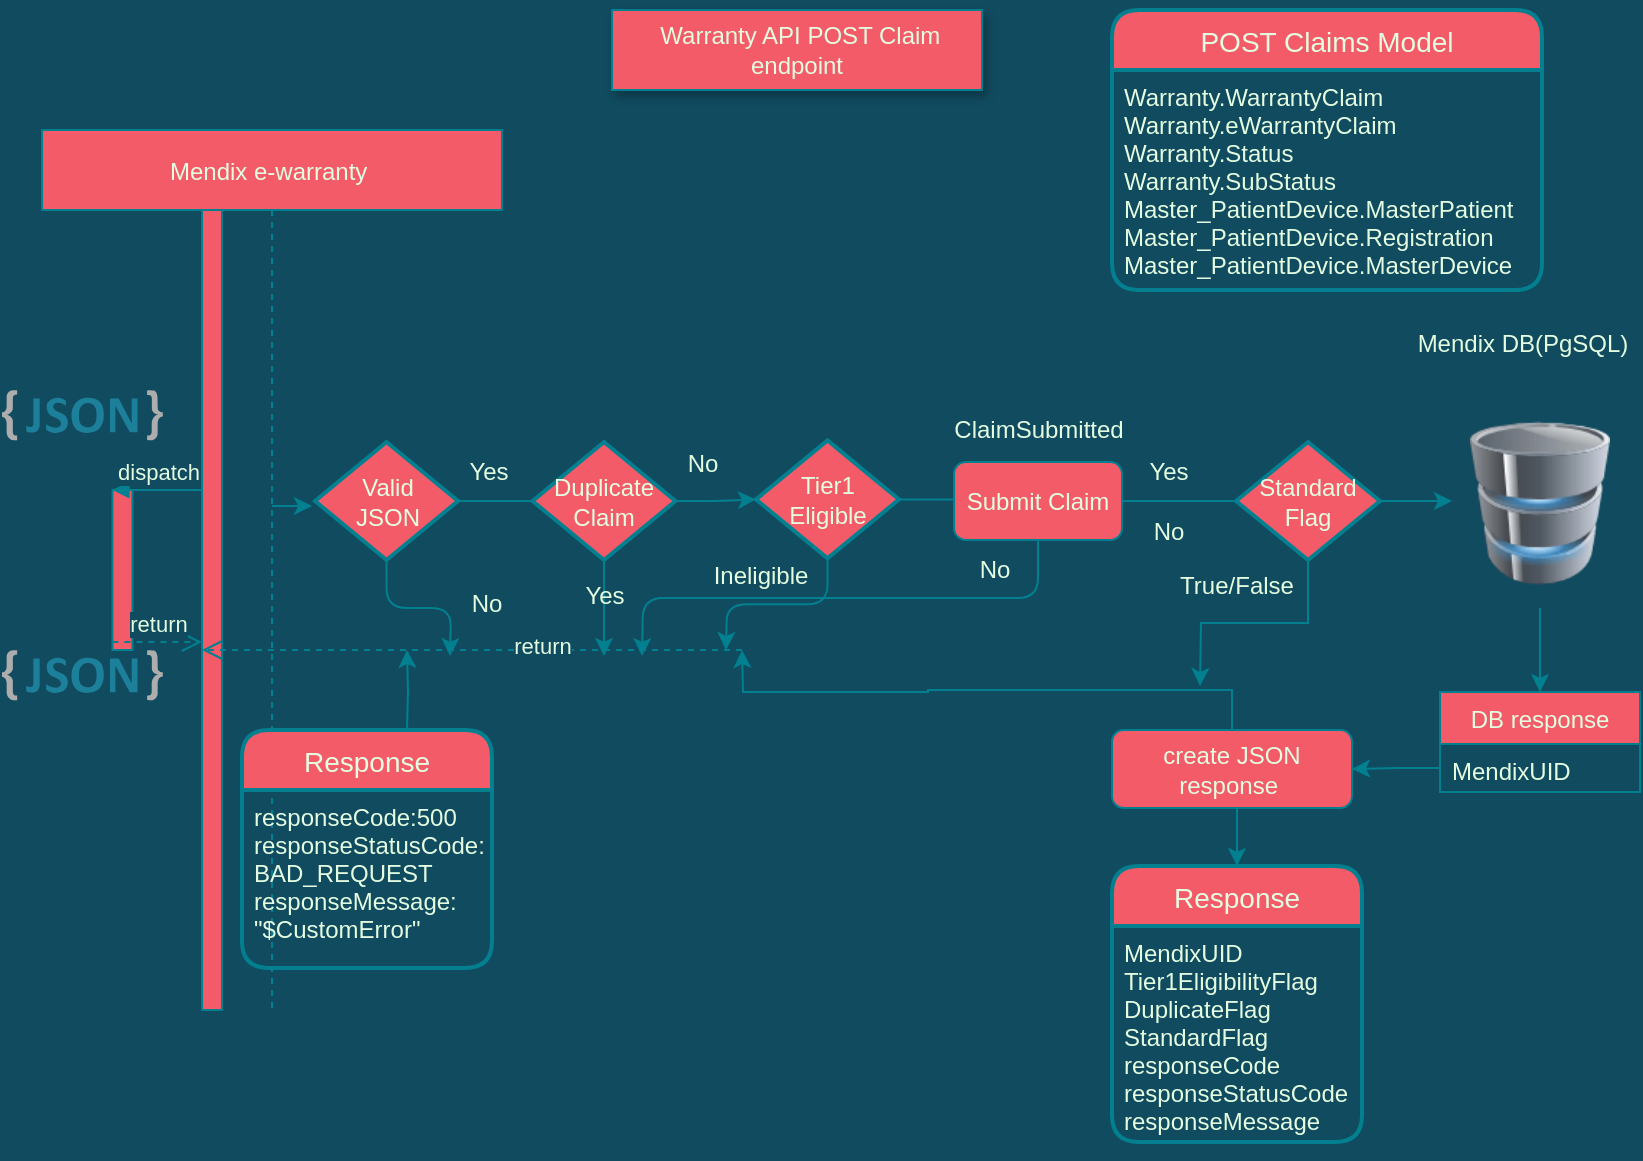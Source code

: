 <mxfile version="14.8.0" type="github">
  <diagram id="kgpKYQtTHZ0yAKxKKP6v" name="Page-1">
    <mxGraphModel dx="1038" dy="581" grid="1" gridSize="3" guides="1" tooltips="1" connect="1" arrows="1" fold="1" page="1" pageScale="1" pageWidth="850" pageHeight="1100" background="#114B5F" math="0" shadow="0">
      <root>
        <mxCell id="0" />
        <mxCell id="1" parent="0" />
        <mxCell id="S-PPVUhzRQh5IIJFHJLY-30" value="&amp;nbsp;Warranty API POST Claim endpoint" style="text;html=1;align=center;verticalAlign=middle;whiteSpace=wrap;rounded=0;shadow=1;fillColor=#F45B69;strokeColor=#028090;fontColor=#E4FDE1;" parent="1" vertex="1">
          <mxGeometry x="315" y="10" width="185" height="40" as="geometry" />
        </mxCell>
        <object label="Mendix e-warranty " id="3nuBFxr9cyL0pnOWT2aG-1">
          <mxCell style="shape=umlLifeline;perimeter=lifelinePerimeter;container=1;collapsible=0;recursiveResize=0;rounded=0;shadow=0;strokeWidth=1;fillColor=#F45B69;strokeColor=#028090;fontColor=#E4FDE1;" parent="1" vertex="1">
            <mxGeometry x="30" y="70" width="230" height="440" as="geometry" />
          </mxCell>
        </object>
        <mxCell id="3nuBFxr9cyL0pnOWT2aG-2" value="" style="points=[];perimeter=orthogonalPerimeter;rounded=0;shadow=0;strokeWidth=1;fillColor=#F45B69;strokeColor=#028090;fontColor=#E4FDE1;" parent="3nuBFxr9cyL0pnOWT2aG-1" vertex="1">
          <mxGeometry x="80" y="40" width="10" height="400" as="geometry" />
        </mxCell>
        <mxCell id="NuTsC-qYxs-nushXYF4Y-41" value="" style="endArrow=classic;html=1;fontColor=#E4FDE1;strokeColor=#028090;fillColor=#F45B69;labelBackgroundColor=#114B5F;" parent="3nuBFxr9cyL0pnOWT2aG-1" source="3nuBFxr9cyL0pnOWT2aG-1" edge="1">
          <mxGeometry width="50" height="50" relative="1" as="geometry">
            <mxPoint x="90" y="211" as="sourcePoint" />
            <mxPoint x="135" y="188" as="targetPoint" />
          </mxGeometry>
        </mxCell>
        <mxCell id="uPZaJIyxfJ7PoCBkE-e1-34" value="&lt;span style=&quot;color: rgba(0 , 0 , 0 , 0) ; font-family: monospace ; font-size: 0px&quot;&gt;g&lt;/span&gt;" style="text;html=1;align=center;verticalAlign=middle;resizable=0;points=[];autosize=1;fontColor=#E4FDE1;" parent="1" vertex="1">
          <mxGeometry x="440" y="250" width="20" height="20" as="geometry" />
        </mxCell>
        <mxCell id="NuTsC-qYxs-nushXYF4Y-32" style="edgeStyle=orthogonalEdgeStyle;curved=0;rounded=1;sketch=0;orthogonalLoop=1;jettySize=auto;html=1;exitX=0.5;exitY=1;exitDx=0;exitDy=0;entryX=0.5;entryY=0;entryDx=0;entryDy=0;fontColor=#E4FDE1;strokeColor=#028090;fillColor=#F45B69;labelBackgroundColor=#114B5F;" parent="1" source="8tkr-KhlQ4kUat4qIyOS-1" target="-wJCNphR5galvLtW1J4u-19" edge="1">
          <mxGeometry relative="1" as="geometry" />
        </mxCell>
        <mxCell id="8tkr-KhlQ4kUat4qIyOS-1" value="" style="image;html=1;image=img/lib/clip_art/computers/Database_128x128.png;fontFamily=Helvetica;fontSize=12;fontColor=#E4FDE1;align=center;strokeColor=#028090;fillColor=#F45B69;labelBackgroundColor=#114B5F;" parent="1" vertex="1">
          <mxGeometry x="744" y="204" width="70" height="105" as="geometry" />
        </mxCell>
        <mxCell id="U4aJJLkr5VwEqsjg9ysN-1" value="" style="html=1;points=[];perimeter=orthogonalPerimeter;fillColor=#F45B69;strokeColor=#028090;fontColor=#E4FDE1;" parent="1" vertex="1">
          <mxGeometry x="65.2" y="250" width="10" height="80" as="geometry" />
        </mxCell>
        <mxCell id="U4aJJLkr5VwEqsjg9ysN-2" value="dispatch" style="html=1;verticalAlign=bottom;endArrow=block;entryX=0;entryY=0;strokeColor=#028090;fontColor=#E4FDE1;labelBackgroundColor=#114B5F;" parent="1" target="U4aJJLkr5VwEqsjg9ysN-1" edge="1">
          <mxGeometry relative="1" as="geometry">
            <mxPoint x="110" y="250" as="sourcePoint" />
          </mxGeometry>
        </mxCell>
        <mxCell id="U4aJJLkr5VwEqsjg9ysN-3" value="return" style="html=1;verticalAlign=bottom;endArrow=open;dashed=1;endSize=8;exitX=0;exitY=0.95;strokeColor=#028090;fontColor=#E4FDE1;labelBackgroundColor=#114B5F;" parent="1" source="U4aJJLkr5VwEqsjg9ysN-1" edge="1">
          <mxGeometry relative="1" as="geometry">
            <mxPoint x="110" y="326" as="targetPoint" />
          </mxGeometry>
        </mxCell>
        <mxCell id="U4aJJLkr5VwEqsjg9ysN-4" value="" style="dashed=0;outlineConnect=0;html=1;align=center;labelPosition=center;verticalLabelPosition=bottom;verticalAlign=top;shape=mxgraph.weblogos.json_2;fillColor=#F45B69;strokeColor=#028090;fontColor=#E4FDE1;" parent="1" vertex="1">
          <mxGeometry x="10" y="200" width="80.4" height="25.2" as="geometry" />
        </mxCell>
        <mxCell id="U4aJJLkr5VwEqsjg9ysN-5" value="" style="dashed=0;outlineConnect=0;html=1;align=center;labelPosition=center;verticalLabelPosition=bottom;verticalAlign=top;shape=mxgraph.weblogos.json_2;fillColor=#F45B69;strokeColor=#028090;fontColor=#E4FDE1;" parent="1" vertex="1">
          <mxGeometry x="10" y="330" width="80.4" height="25.2" as="geometry" />
        </mxCell>
        <mxCell id="o4F7I5KbzvhBMEf7b5Hm-10" value="return" style="html=1;verticalAlign=bottom;endArrow=open;dashed=1;endSize=8;strokeColor=#028090;fontColor=#E4FDE1;labelBackgroundColor=#114B5F;" parent="1" edge="1">
          <mxGeometry x="-0.259" y="7" relative="1" as="geometry">
            <mxPoint x="380" y="330" as="sourcePoint" />
            <mxPoint x="110" y="330" as="targetPoint" />
            <mxPoint as="offset" />
          </mxGeometry>
        </mxCell>
        <mxCell id="o4F7I5KbzvhBMEf7b5Hm-25" value="Response" style="swimlane;childLayout=stackLayout;horizontal=1;startSize=30;horizontalStack=0;rounded=1;fontSize=14;fontStyle=0;strokeWidth=2;resizeParent=0;resizeLast=1;shadow=0;dashed=0;align=center;fillColor=#F45B69;strokeColor=#028090;fontColor=#E4FDE1;" parent="1" vertex="1">
          <mxGeometry x="565" y="438" width="125" height="138" as="geometry" />
        </mxCell>
        <mxCell id="o4F7I5KbzvhBMEf7b5Hm-26" value="MendixUID&#xa;Tier1EligibilityFlag&#xa;DuplicateFlag&#xa;StandardFlag&#xa;responseCode&#xa;responseStatusCode&#xa;responseMessage&#xa;" style="align=left;strokeColor=none;fillColor=none;spacingLeft=4;fontSize=12;verticalAlign=top;resizable=0;rotatable=0;part=1;fontColor=#E4FDE1;" parent="o4F7I5KbzvhBMEf7b5Hm-25" vertex="1">
          <mxGeometry y="30" width="125" height="108" as="geometry" />
        </mxCell>
        <mxCell id="18Ler7sBSwxNWshURoEd-3" style="edgeStyle=orthogonalEdgeStyle;rounded=0;orthogonalLoop=1;jettySize=auto;html=1;exitX=0.5;exitY=1;exitDx=0;exitDy=0;strokeColor=#028090;fontColor=#E4FDE1;labelBackgroundColor=#114B5F;" parent="o4F7I5KbzvhBMEf7b5Hm-25" source="o4F7I5KbzvhBMEf7b5Hm-26" target="o4F7I5KbzvhBMEf7b5Hm-26" edge="1">
          <mxGeometry relative="1" as="geometry" />
        </mxCell>
        <mxCell id="18Ler7sBSwxNWshURoEd-4" style="edgeStyle=orthogonalEdgeStyle;rounded=0;orthogonalLoop=1;jettySize=auto;html=1;exitX=0.5;exitY=1;exitDx=0;exitDy=0;strokeColor=#028090;fontColor=#E4FDE1;labelBackgroundColor=#114B5F;" parent="o4F7I5KbzvhBMEf7b5Hm-25" source="o4F7I5KbzvhBMEf7b5Hm-26" target="o4F7I5KbzvhBMEf7b5Hm-26" edge="1">
          <mxGeometry relative="1" as="geometry" />
        </mxCell>
        <mxCell id="18Ler7sBSwxNWshURoEd-5" style="edgeStyle=orthogonalEdgeStyle;rounded=0;orthogonalLoop=1;jettySize=auto;html=1;exitX=0.5;exitY=1;exitDx=0;exitDy=0;strokeColor=#028090;fontColor=#E4FDE1;labelBackgroundColor=#114B5F;" parent="o4F7I5KbzvhBMEf7b5Hm-25" source="o4F7I5KbzvhBMEf7b5Hm-26" target="o4F7I5KbzvhBMEf7b5Hm-26" edge="1">
          <mxGeometry relative="1" as="geometry" />
        </mxCell>
        <mxCell id="18Ler7sBSwxNWshURoEd-19" style="edgeStyle=orthogonalEdgeStyle;rounded=0;orthogonalLoop=1;jettySize=auto;html=1;exitX=0.5;exitY=1;exitDx=0;exitDy=0;strokeColor=#028090;fontColor=#E4FDE1;labelBackgroundColor=#114B5F;" parent="o4F7I5KbzvhBMEf7b5Hm-25" source="o4F7I5KbzvhBMEf7b5Hm-26" target="o4F7I5KbzvhBMEf7b5Hm-26" edge="1">
          <mxGeometry relative="1" as="geometry" />
        </mxCell>
        <mxCell id="18Ler7sBSwxNWshURoEd-20" style="edgeStyle=orthogonalEdgeStyle;rounded=0;orthogonalLoop=1;jettySize=auto;html=1;exitX=0.5;exitY=1;exitDx=0;exitDy=0;strokeColor=#028090;fontColor=#E4FDE1;labelBackgroundColor=#114B5F;" parent="o4F7I5KbzvhBMEf7b5Hm-25" source="o4F7I5KbzvhBMEf7b5Hm-26" target="o4F7I5KbzvhBMEf7b5Hm-26" edge="1">
          <mxGeometry relative="1" as="geometry" />
        </mxCell>
        <mxCell id="o4F7I5KbzvhBMEf7b5Hm-29" style="edgeStyle=orthogonalEdgeStyle;rounded=0;orthogonalLoop=1;jettySize=auto;html=1;exitX=0.5;exitY=1;exitDx=0;exitDy=0;entryX=0.5;entryY=0;entryDx=0;entryDy=0;strokeColor=#028090;fontColor=#E4FDE1;labelBackgroundColor=#114B5F;" parent="1" source="o4F7I5KbzvhBMEf7b5Hm-28" target="o4F7I5KbzvhBMEf7b5Hm-25" edge="1">
          <mxGeometry relative="1" as="geometry" />
        </mxCell>
        <mxCell id="4Nz6qEvkmZNa70ng-Zwl-9" style="edgeStyle=orthogonalEdgeStyle;rounded=0;orthogonalLoop=1;jettySize=auto;html=1;exitX=0.5;exitY=0;exitDx=0;exitDy=0;strokeColor=#028090;fontColor=#E4FDE1;labelBackgroundColor=#114B5F;" parent="1" source="o4F7I5KbzvhBMEf7b5Hm-28" edge="1">
          <mxGeometry relative="1" as="geometry">
            <mxPoint x="380" y="330" as="targetPoint" />
          </mxGeometry>
        </mxCell>
        <mxCell id="o4F7I5KbzvhBMEf7b5Hm-28" value="create JSON response&amp;nbsp;" style="rounded=1;whiteSpace=wrap;html=1;fillColor=#F45B69;strokeColor=#028090;fontColor=#E4FDE1;" parent="1" vertex="1">
          <mxGeometry x="565" y="370" width="120" height="39" as="geometry" />
        </mxCell>
        <mxCell id="18Ler7sBSwxNWshURoEd-6" value="POST Claims Model" style="swimlane;childLayout=stackLayout;horizontal=1;startSize=30;horizontalStack=0;rounded=1;fontSize=14;fontStyle=0;strokeWidth=2;resizeParent=0;resizeLast=1;shadow=0;dashed=0;align=center;fillColor=#F45B69;strokeColor=#028090;fontColor=#E4FDE1;" parent="1" vertex="1">
          <mxGeometry x="565" y="10" width="215" height="140" as="geometry">
            <mxRectangle x="565" y="10" width="160" height="30" as="alternateBounds" />
          </mxGeometry>
        </mxCell>
        <mxCell id="18Ler7sBSwxNWshURoEd-7" value="Warranty.WarrantyClaim&#xa;Warranty.eWarrantyClaim&#xa;Warranty.Status&#xa;Warranty.SubStatus&#xa;Master_PatientDevice.MasterPatient&#xa;Master_PatientDevice.Registration&#xa;Master_PatientDevice.MasterDevice" style="align=left;strokeColor=none;fillColor=none;spacingLeft=4;fontSize=12;verticalAlign=top;resizable=0;rotatable=0;part=1;fontColor=#E4FDE1;" parent="18Ler7sBSwxNWshURoEd-6" vertex="1">
          <mxGeometry y="30" width="215" height="110" as="geometry" />
        </mxCell>
        <mxCell id="18Ler7sBSwxNWshURoEd-8" style="edgeStyle=orthogonalEdgeStyle;rounded=0;orthogonalLoop=1;jettySize=auto;html=1;exitX=0.5;exitY=1;exitDx=0;exitDy=0;strokeColor=#028090;fontColor=#E4FDE1;labelBackgroundColor=#114B5F;" parent="18Ler7sBSwxNWshURoEd-6" source="18Ler7sBSwxNWshURoEd-7" target="18Ler7sBSwxNWshURoEd-7" edge="1">
          <mxGeometry relative="1" as="geometry" />
        </mxCell>
        <mxCell id="18Ler7sBSwxNWshURoEd-9" style="edgeStyle=orthogonalEdgeStyle;rounded=0;orthogonalLoop=1;jettySize=auto;html=1;exitX=0.5;exitY=1;exitDx=0;exitDy=0;strokeColor=#028090;fontColor=#E4FDE1;labelBackgroundColor=#114B5F;" parent="18Ler7sBSwxNWshURoEd-6" source="18Ler7sBSwxNWshURoEd-7" target="18Ler7sBSwxNWshURoEd-7" edge="1">
          <mxGeometry relative="1" as="geometry" />
        </mxCell>
        <mxCell id="18Ler7sBSwxNWshURoEd-10" style="edgeStyle=orthogonalEdgeStyle;rounded=0;orthogonalLoop=1;jettySize=auto;html=1;exitX=0.5;exitY=1;exitDx=0;exitDy=0;strokeColor=#028090;fontColor=#E4FDE1;labelBackgroundColor=#114B5F;" parent="18Ler7sBSwxNWshURoEd-6" source="18Ler7sBSwxNWshURoEd-7" target="18Ler7sBSwxNWshURoEd-7" edge="1">
          <mxGeometry relative="1" as="geometry" />
        </mxCell>
        <mxCell id="-wJCNphR5galvLtW1J4u-19" value="DB response" style="swimlane;fontStyle=0;childLayout=stackLayout;horizontal=1;startSize=26;horizontalStack=0;resizeParent=1;resizeParentMax=0;resizeLast=0;collapsible=1;marginBottom=0;fillColor=#F45B69;strokeColor=#028090;fontColor=#E4FDE1;" parent="1" vertex="1">
          <mxGeometry x="729" y="351" width="100" height="50" as="geometry" />
        </mxCell>
        <mxCell id="-wJCNphR5galvLtW1J4u-21" value="MendixUID" style="text;strokeColor=none;fillColor=none;align=left;verticalAlign=top;spacingLeft=4;spacingRight=4;overflow=hidden;rotatable=0;points=[[0,0.5],[1,0.5]];portConstraint=eastwest;fontColor=#E4FDE1;" parent="-wJCNphR5galvLtW1J4u-19" vertex="1">
          <mxGeometry y="26" width="100" height="24" as="geometry" />
        </mxCell>
        <mxCell id="4Nz6qEvkmZNa70ng-Zwl-10" style="edgeStyle=orthogonalEdgeStyle;rounded=0;orthogonalLoop=1;jettySize=auto;html=1;exitX=0;exitY=0.5;exitDx=0;exitDy=0;entryX=1;entryY=0.5;entryDx=0;entryDy=0;strokeColor=#028090;fontColor=#E4FDE1;labelBackgroundColor=#114B5F;" parent="1" source="-wJCNphR5galvLtW1J4u-21" target="o4F7I5KbzvhBMEf7b5Hm-28" edge="1">
          <mxGeometry relative="1" as="geometry" />
        </mxCell>
        <mxCell id="NuTsC-qYxs-nushXYF4Y-8" style="edgeStyle=orthogonalEdgeStyle;rounded=0;orthogonalLoop=1;jettySize=auto;html=1;strokeColor=#028090;fontColor=#E4FDE1;labelBackgroundColor=#114B5F;" parent="1" edge="1">
          <mxGeometry relative="1" as="geometry">
            <mxPoint x="212.5" y="330" as="targetPoint" />
            <mxPoint x="212.5" y="370" as="sourcePoint" />
          </mxGeometry>
        </mxCell>
        <mxCell id="NuTsC-qYxs-nushXYF4Y-11" value="Response" style="swimlane;childLayout=stackLayout;horizontal=1;startSize=30;horizontalStack=0;rounded=1;fontSize=14;fontStyle=0;strokeWidth=2;resizeParent=0;resizeLast=1;shadow=0;dashed=0;align=center;fillColor=#F45B69;strokeColor=#028090;fontColor=#E4FDE1;" parent="1" vertex="1">
          <mxGeometry x="130" y="370" width="125" height="119" as="geometry" />
        </mxCell>
        <mxCell id="NuTsC-qYxs-nushXYF4Y-12" value="responseCode:500&#xa;responseStatusCode:&#xa;BAD_REQUEST&#xa;responseMessage:&#xa;&quot;$CustomError&quot;" style="align=left;strokeColor=none;fillColor=none;spacingLeft=4;fontSize=12;verticalAlign=top;resizable=0;rotatable=0;part=1;fontColor=#E4FDE1;" parent="NuTsC-qYxs-nushXYF4Y-11" vertex="1">
          <mxGeometry y="30" width="125" height="89" as="geometry" />
        </mxCell>
        <mxCell id="NuTsC-qYxs-nushXYF4Y-13" style="edgeStyle=orthogonalEdgeStyle;rounded=0;orthogonalLoop=1;jettySize=auto;html=1;exitX=0.5;exitY=1;exitDx=0;exitDy=0;strokeColor=#028090;fontColor=#E4FDE1;labelBackgroundColor=#114B5F;" parent="NuTsC-qYxs-nushXYF4Y-11" source="NuTsC-qYxs-nushXYF4Y-12" target="NuTsC-qYxs-nushXYF4Y-12" edge="1">
          <mxGeometry relative="1" as="geometry" />
        </mxCell>
        <mxCell id="NuTsC-qYxs-nushXYF4Y-14" style="edgeStyle=orthogonalEdgeStyle;rounded=0;orthogonalLoop=1;jettySize=auto;html=1;exitX=0.5;exitY=1;exitDx=0;exitDy=0;strokeColor=#028090;fontColor=#E4FDE1;labelBackgroundColor=#114B5F;" parent="NuTsC-qYxs-nushXYF4Y-11" source="NuTsC-qYxs-nushXYF4Y-12" target="NuTsC-qYxs-nushXYF4Y-12" edge="1">
          <mxGeometry relative="1" as="geometry" />
        </mxCell>
        <mxCell id="NuTsC-qYxs-nushXYF4Y-15" style="edgeStyle=orthogonalEdgeStyle;rounded=0;orthogonalLoop=1;jettySize=auto;html=1;exitX=0.5;exitY=1;exitDx=0;exitDy=0;strokeColor=#028090;fontColor=#E4FDE1;labelBackgroundColor=#114B5F;" parent="NuTsC-qYxs-nushXYF4Y-11" source="NuTsC-qYxs-nushXYF4Y-12" target="NuTsC-qYxs-nushXYF4Y-12" edge="1">
          <mxGeometry relative="1" as="geometry" />
        </mxCell>
        <mxCell id="NuTsC-qYxs-nushXYF4Y-16" style="edgeStyle=orthogonalEdgeStyle;rounded=0;orthogonalLoop=1;jettySize=auto;html=1;exitX=0.5;exitY=1;exitDx=0;exitDy=0;strokeColor=#028090;fontColor=#E4FDE1;labelBackgroundColor=#114B5F;" parent="NuTsC-qYxs-nushXYF4Y-11" source="NuTsC-qYxs-nushXYF4Y-12" target="NuTsC-qYxs-nushXYF4Y-12" edge="1">
          <mxGeometry relative="1" as="geometry" />
        </mxCell>
        <mxCell id="NuTsC-qYxs-nushXYF4Y-17" style="edgeStyle=orthogonalEdgeStyle;rounded=0;orthogonalLoop=1;jettySize=auto;html=1;exitX=0.5;exitY=1;exitDx=0;exitDy=0;strokeColor=#028090;fontColor=#E4FDE1;labelBackgroundColor=#114B5F;" parent="NuTsC-qYxs-nushXYF4Y-11" source="NuTsC-qYxs-nushXYF4Y-12" target="NuTsC-qYxs-nushXYF4Y-12" edge="1">
          <mxGeometry relative="1" as="geometry" />
        </mxCell>
        <mxCell id="NuTsC-qYxs-nushXYF4Y-25" style="edgeStyle=orthogonalEdgeStyle;curved=0;rounded=1;sketch=0;orthogonalLoop=1;jettySize=auto;html=1;exitX=0.5;exitY=1;exitDx=0;exitDy=0;exitPerimeter=0;fontColor=#E4FDE1;strokeColor=#028090;fillColor=#F45B69;labelBackgroundColor=#114B5F;" parent="1" source="NuTsC-qYxs-nushXYF4Y-20" edge="1">
          <mxGeometry relative="1" as="geometry">
            <mxPoint x="234" y="333" as="targetPoint" />
          </mxGeometry>
        </mxCell>
        <mxCell id="NuTsC-qYxs-nushXYF4Y-40" style="edgeStyle=orthogonalEdgeStyle;curved=0;rounded=1;sketch=0;orthogonalLoop=1;jettySize=auto;html=1;exitX=1;exitY=0.5;exitDx=0;exitDy=0;exitPerimeter=0;fontColor=#E4FDE1;strokeColor=#028090;fillColor=#F45B69;labelBackgroundColor=#114B5F;" parent="1" source="NuTsC-qYxs-nushXYF4Y-20" edge="1">
          <mxGeometry relative="1" as="geometry">
            <mxPoint x="324" y="256" as="targetPoint" />
          </mxGeometry>
        </mxCell>
        <mxCell id="NuTsC-qYxs-nushXYF4Y-20" value="&lt;span&gt;Valid &lt;br&gt;JSON&lt;/span&gt;" style="strokeWidth=2;html=1;shape=mxgraph.flowchart.decision;whiteSpace=wrap;fillColor=#F45B69;strokeColor=#028090;fontColor=#E4FDE1;" parent="1" vertex="1">
          <mxGeometry x="166.5" y="226" width="71.5" height="59" as="geometry" />
        </mxCell>
        <mxCell id="NuTsC-qYxs-nushXYF4Y-24" value="Yes" style="text;html=1;align=center;verticalAlign=middle;resizable=0;points=[];autosize=1;strokeColor=none;fontColor=#E4FDE1;" parent="1" vertex="1">
          <mxGeometry x="238" y="232" width="30" height="18" as="geometry" />
        </mxCell>
        <mxCell id="NuTsC-qYxs-nushXYF4Y-26" value="No" style="text;html=1;align=center;verticalAlign=middle;resizable=0;points=[];autosize=1;strokeColor=none;fontColor=#E4FDE1;" parent="1" vertex="1">
          <mxGeometry x="238" y="298" width="27" height="18" as="geometry" />
        </mxCell>
        <mxCell id="NuTsC-qYxs-nushXYF4Y-34" style="edgeStyle=orthogonalEdgeStyle;curved=0;rounded=1;sketch=0;orthogonalLoop=1;jettySize=auto;html=1;exitX=1;exitY=0.5;exitDx=0;exitDy=0;exitPerimeter=0;fontColor=#E4FDE1;strokeColor=#028090;fillColor=#F45B69;labelBackgroundColor=#114B5F;" parent="1" source="NuTsC-qYxs-nushXYF4Y-28" target="NuTsC-qYxs-nushXYF4Y-33" edge="1">
          <mxGeometry relative="1" as="geometry" />
        </mxCell>
        <mxCell id="9cGxiGN1-o5l_QZ1Dwfl-18" style="edgeStyle=orthogonalEdgeStyle;curved=0;rounded=1;sketch=0;orthogonalLoop=1;jettySize=auto;html=1;exitX=0.5;exitY=1;exitDx=0;exitDy=0;exitPerimeter=0;fontColor=#E4FDE1;strokeColor=#028090;fillColor=#F45B69;" edge="1" parent="1" source="NuTsC-qYxs-nushXYF4Y-28">
          <mxGeometry relative="1" as="geometry">
            <mxPoint x="311" y="333" as="targetPoint" />
          </mxGeometry>
        </mxCell>
        <mxCell id="NuTsC-qYxs-nushXYF4Y-28" value="Duplicate&lt;br&gt;Claim" style="strokeWidth=2;html=1;shape=mxgraph.flowchart.decision;whiteSpace=wrap;fillColor=#F45B69;strokeColor=#028090;fontColor=#E4FDE1;" parent="1" vertex="1">
          <mxGeometry x="275.25" y="226" width="71.5" height="59" as="geometry" />
        </mxCell>
        <mxCell id="NuTsC-qYxs-nushXYF4Y-29" value="Mendix DB(PgSQL)" style="text;html=1;align=center;verticalAlign=middle;resizable=0;points=[];autosize=1;strokeColor=none;fontColor=#E4FDE1;" parent="1" vertex="1">
          <mxGeometry x="711" y="168" width="117" height="18" as="geometry" />
        </mxCell>
        <mxCell id="NuTsC-qYxs-nushXYF4Y-31" value="Yes" style="text;html=1;align=center;verticalAlign=middle;resizable=0;points=[];autosize=1;strokeColor=none;fontColor=#E4FDE1;" parent="1" vertex="1">
          <mxGeometry x="296" y="294" width="30" height="18" as="geometry" />
        </mxCell>
        <mxCell id="NuTsC-qYxs-nushXYF4Y-36" style="edgeStyle=orthogonalEdgeStyle;curved=0;rounded=1;sketch=0;orthogonalLoop=1;jettySize=auto;html=1;exitX=0.5;exitY=1;exitDx=0;exitDy=0;exitPerimeter=0;fontColor=#E4FDE1;strokeColor=#028090;fillColor=#F45B69;labelBackgroundColor=#114B5F;" parent="1" source="NuTsC-qYxs-nushXYF4Y-33" edge="1">
          <mxGeometry relative="1" as="geometry">
            <mxPoint x="372" y="330" as="targetPoint" />
          </mxGeometry>
        </mxCell>
        <mxCell id="NuTsC-qYxs-nushXYF4Y-33" value="Tier1&lt;br&gt;Eligible" style="strokeWidth=2;html=1;shape=mxgraph.flowchart.decision;whiteSpace=wrap;fillColor=#F45B69;strokeColor=#028090;fontColor=#E4FDE1;" parent="1" vertex="1">
          <mxGeometry x="387" y="225.2" width="71.5" height="59" as="geometry" />
        </mxCell>
        <mxCell id="NuTsC-qYxs-nushXYF4Y-35" value="No" style="text;html=1;align=center;verticalAlign=middle;resizable=0;points=[];autosize=1;strokeColor=none;fontColor=#E4FDE1;" parent="1" vertex="1">
          <mxGeometry x="346.75" y="228" width="27" height="18" as="geometry" />
        </mxCell>
        <mxCell id="NuTsC-qYxs-nushXYF4Y-37" value="Ineligible" style="text;html=1;align=center;verticalAlign=middle;resizable=0;points=[];autosize=1;strokeColor=none;fontColor=#E4FDE1;" parent="1" vertex="1">
          <mxGeometry x="360" y="284.2" width="57" height="18" as="geometry" />
        </mxCell>
        <mxCell id="9cGxiGN1-o5l_QZ1Dwfl-3" style="edgeStyle=orthogonalEdgeStyle;rounded=0;orthogonalLoop=1;jettySize=auto;html=1;exitX=0.5;exitY=1;exitDx=0;exitDy=0;exitPerimeter=0;strokeColor=#028090;fontColor=#E4FDE1;labelBackgroundColor=#114B5F;" edge="1" parent="1" source="9cGxiGN1-o5l_QZ1Dwfl-1">
          <mxGeometry relative="1" as="geometry">
            <mxPoint x="609" y="348" as="targetPoint" />
          </mxGeometry>
        </mxCell>
        <mxCell id="9cGxiGN1-o5l_QZ1Dwfl-17" style="edgeStyle=orthogonalEdgeStyle;curved=0;rounded=1;sketch=0;orthogonalLoop=1;jettySize=auto;html=1;exitX=1;exitY=0.5;exitDx=0;exitDy=0;exitPerimeter=0;fontColor=#E4FDE1;strokeColor=#028090;fillColor=#F45B69;" edge="1" parent="1" source="9cGxiGN1-o5l_QZ1Dwfl-1">
          <mxGeometry relative="1" as="geometry">
            <mxPoint x="735" y="256" as="targetPoint" />
          </mxGeometry>
        </mxCell>
        <mxCell id="9cGxiGN1-o5l_QZ1Dwfl-1" value="Standard Flag" style="strokeWidth=2;html=1;shape=mxgraph.flowchart.decision;whiteSpace=wrap;fillColor=#F45B69;strokeColor=#028090;fontColor=#E4FDE1;" vertex="1" parent="1">
          <mxGeometry x="627" y="226" width="72" height="59" as="geometry" />
        </mxCell>
        <mxCell id="9cGxiGN1-o5l_QZ1Dwfl-2" value="" style="edgeStyle=orthogonalEdgeStyle;curved=0;rounded=1;sketch=0;orthogonalLoop=1;jettySize=auto;html=1;exitX=1;exitY=0.5;exitDx=0;exitDy=0;exitPerimeter=0;entryX=0;entryY=0.5;entryDx=0;entryDy=0;fontColor=#E4FDE1;strokeColor=#028090;fillColor=#F45B69;endArrow=none;labelBackgroundColor=#114B5F;startArrow=none;" edge="1" parent="1" source="9cGxiGN1-o5l_QZ1Dwfl-4" target="9cGxiGN1-o5l_QZ1Dwfl-1">
          <mxGeometry relative="1" as="geometry">
            <mxPoint x="521.5" y="256.5" as="sourcePoint" />
            <mxPoint x="744" y="256.5" as="targetPoint" />
          </mxGeometry>
        </mxCell>
        <mxCell id="9cGxiGN1-o5l_QZ1Dwfl-13" style="edgeStyle=orthogonalEdgeStyle;curved=0;rounded=1;sketch=0;orthogonalLoop=1;jettySize=auto;html=1;exitX=0.5;exitY=1;exitDx=0;exitDy=0;fontColor=#E4FDE1;strokeColor=#028090;fillColor=#F45B69;" edge="1" parent="1" source="9cGxiGN1-o5l_QZ1Dwfl-4">
          <mxGeometry relative="1" as="geometry">
            <mxPoint x="330" y="333" as="targetPoint" />
          </mxGeometry>
        </mxCell>
        <mxCell id="9cGxiGN1-o5l_QZ1Dwfl-4" value="Submit Claim" style="rounded=1;whiteSpace=wrap;html=1;sketch=0;fontColor=#E4FDE1;strokeColor=#028090;fillColor=#F45B69;" vertex="1" parent="1">
          <mxGeometry x="486" y="236" width="84" height="39" as="geometry" />
        </mxCell>
        <mxCell id="9cGxiGN1-o5l_QZ1Dwfl-5" value="" style="edgeStyle=orthogonalEdgeStyle;curved=0;rounded=1;sketch=0;orthogonalLoop=1;jettySize=auto;html=1;exitX=1;exitY=0.5;exitDx=0;exitDy=0;exitPerimeter=0;entryX=0;entryY=0.5;entryDx=0;entryDy=0;fontColor=#E4FDE1;strokeColor=#028090;fillColor=#F45B69;endArrow=none;labelBackgroundColor=#114B5F;" edge="1" parent="1" source="NuTsC-qYxs-nushXYF4Y-33" target="9cGxiGN1-o5l_QZ1Dwfl-4">
          <mxGeometry relative="1" as="geometry">
            <mxPoint x="521.5" y="256.5" as="sourcePoint" />
            <mxPoint x="594" y="256.5" as="targetPoint" />
          </mxGeometry>
        </mxCell>
        <mxCell id="9cGxiGN1-o5l_QZ1Dwfl-12" value="Yes" style="text;html=1;align=center;verticalAlign=middle;resizable=0;points=[];autosize=1;strokeColor=none;fontColor=#E4FDE1;" vertex="1" parent="1">
          <mxGeometry x="577.5" y="232" width="30" height="18" as="geometry" />
        </mxCell>
        <mxCell id="9cGxiGN1-o5l_QZ1Dwfl-14" value="No" style="text;html=1;align=center;verticalAlign=middle;resizable=0;points=[];autosize=1;strokeColor=none;fontColor=#E4FDE1;" vertex="1" parent="1">
          <mxGeometry x="579" y="262" width="27" height="18" as="geometry" />
        </mxCell>
        <mxCell id="9cGxiGN1-o5l_QZ1Dwfl-15" value="ClaimSubmitted" style="text;html=1;align=center;verticalAlign=middle;resizable=0;points=[];autosize=1;strokeColor=none;fontColor=#E4FDE1;" vertex="1" parent="1">
          <mxGeometry x="480" y="211" width="96" height="18" as="geometry" />
        </mxCell>
        <mxCell id="9cGxiGN1-o5l_QZ1Dwfl-16" value="No" style="text;html=1;align=center;verticalAlign=middle;resizable=0;points=[];autosize=1;strokeColor=none;fontColor=#E4FDE1;" vertex="1" parent="1">
          <mxGeometry x="492" y="281" width="27" height="18" as="geometry" />
        </mxCell>
        <mxCell id="9cGxiGN1-o5l_QZ1Dwfl-20" value="True/False" style="text;html=1;align=center;verticalAlign=middle;resizable=0;points=[];autosize=1;strokeColor=none;fontColor=#E4FDE1;" vertex="1" parent="1">
          <mxGeometry x="592" y="289" width="69" height="18" as="geometry" />
        </mxCell>
      </root>
    </mxGraphModel>
  </diagram>
</mxfile>
